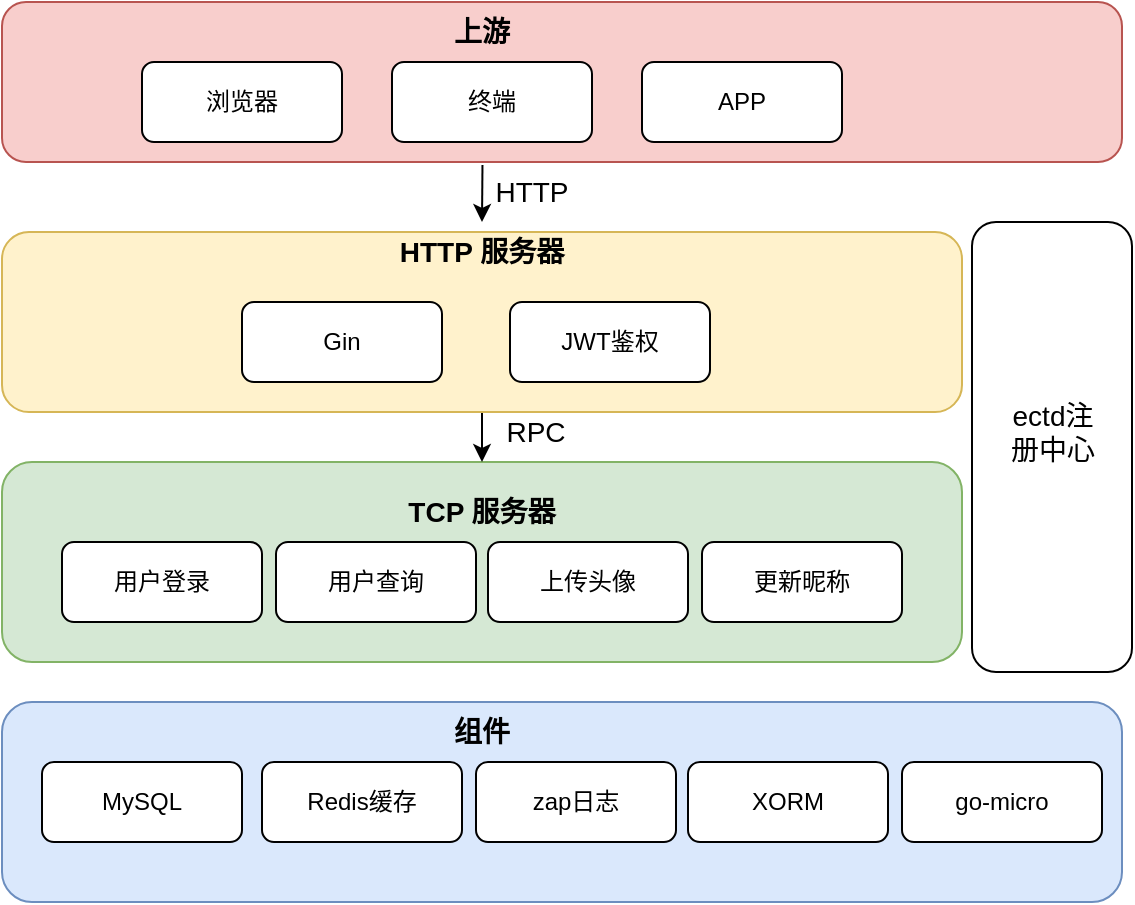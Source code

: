 <mxfile version="19.0.3" type="device"><diagram id="gTIX8Q0AkTFbKZGnc7lO" name="第 1 页"><mxGraphModel dx="1002" dy="660" grid="1" gridSize="10" guides="1" tooltips="1" connect="1" arrows="1" fold="1" page="1" pageScale="1" pageWidth="827" pageHeight="1169" math="0" shadow="0"><root><mxCell id="0"/><mxCell id="1" parent="0"/><mxCell id="1EsfG_ugcIu1I88pONsE-1" value="" style="rounded=1;whiteSpace=wrap;html=1;fillColor=#dae8fc;strokeColor=#6c8ebf;" parent="1" vertex="1"><mxGeometry x="160" y="600" width="560" height="100" as="geometry"/></mxCell><mxCell id="1EsfG_ugcIu1I88pONsE-2" value="组件" style="text;html=1;strokeColor=none;fillColor=none;align=center;verticalAlign=middle;whiteSpace=wrap;rounded=0;fontStyle=1;fontSize=14;" parent="1" vertex="1"><mxGeometry x="370" y="600" width="60" height="30" as="geometry"/></mxCell><mxCell id="1EsfG_ugcIu1I88pONsE-3" value="MySQL" style="rounded=1;whiteSpace=wrap;html=1;" parent="1" vertex="1"><mxGeometry x="180" y="630" width="100" height="40" as="geometry"/></mxCell><mxCell id="1EsfG_ugcIu1I88pONsE-4" value="Redis缓存" style="rounded=1;whiteSpace=wrap;html=1;" parent="1" vertex="1"><mxGeometry x="290" y="630" width="100" height="40" as="geometry"/></mxCell><mxCell id="1EsfG_ugcIu1I88pONsE-5" value="" style="rounded=1;whiteSpace=wrap;html=1;rotation=90;" parent="1" vertex="1"><mxGeometry x="572.5" y="432.5" width="225" height="80" as="geometry"/></mxCell><mxCell id="1EsfG_ugcIu1I88pONsE-8" value="zap日志" style="rounded=1;whiteSpace=wrap;html=1;" parent="1" vertex="1"><mxGeometry x="397" y="630" width="100" height="40" as="geometry"/></mxCell><mxCell id="1EsfG_ugcIu1I88pONsE-10" value="" style="rounded=1;whiteSpace=wrap;html=1;fillColor=#d5e8d4;strokeColor=#82b366;" parent="1" vertex="1"><mxGeometry x="160" y="480" width="480" height="100" as="geometry"/></mxCell><mxCell id="1EsfG_ugcIu1I88pONsE-11" value="用户登录" style="rounded=1;whiteSpace=wrap;html=1;" parent="1" vertex="1"><mxGeometry x="190" y="520" width="100" height="40" as="geometry"/></mxCell><mxCell id="1EsfG_ugcIu1I88pONsE-12" value="用户查询&lt;span style=&quot;color: rgba(0, 0, 0, 0); font-family: monospace; font-size: 0px; text-align: start;&quot;&gt;%3CmxGraphModel%3E%3Croot%3E%3CmxCell%20id%3D%220%22%2F%3E%3CmxCell%20id%3D%221%22%20parent%3D%220%22%2F%3E%3CmxCell%20id%3D%222%22%20value%3D%22MySQL%22%20style%3D%22rounded%3D1%3BwhiteSpace%3Dwrap%3Bhtml%3D1%3B%22%20vertex%3D%221%22%20parent%3D%221%22%3E%3CmxGeometry%20x%3D%22180%22%20y%3D%22630%22%20width%3D%22100%22%20height%3D%2240%22%20as%3D%22geometry%22%2F%3E%3C%2FmxCell%3E%3C%2Froot%3E%3C%2FmxGraphModel%3E&lt;/span&gt;" style="rounded=1;whiteSpace=wrap;html=1;" parent="1" vertex="1"><mxGeometry x="297" y="520" width="100" height="40" as="geometry"/></mxCell><mxCell id="1EsfG_ugcIu1I88pONsE-13" value="上传头像" style="rounded=1;whiteSpace=wrap;html=1;" parent="1" vertex="1"><mxGeometry x="403" y="520" width="100" height="40" as="geometry"/></mxCell><mxCell id="1EsfG_ugcIu1I88pONsE-14" value="更新昵称" style="rounded=1;whiteSpace=wrap;html=1;" parent="1" vertex="1"><mxGeometry x="510" y="520" width="100" height="40" as="geometry"/></mxCell><mxCell id="1EsfG_ugcIu1I88pONsE-18" value="TCP 服务器" style="text;html=1;strokeColor=none;fillColor=none;align=center;verticalAlign=middle;whiteSpace=wrap;rounded=0;fontStyle=1;fontSize=14;" parent="1" vertex="1"><mxGeometry x="360" y="490" width="80" height="30" as="geometry"/></mxCell><mxCell id="1EsfG_ugcIu1I88pONsE-34" style="edgeStyle=orthogonalEdgeStyle;rounded=0;orthogonalLoop=1;jettySize=auto;html=1;exitX=0.5;exitY=1;exitDx=0;exitDy=0;entryX=0.5;entryY=0;entryDx=0;entryDy=0;fontSize=14;" parent="1" source="1EsfG_ugcIu1I88pONsE-19" target="1EsfG_ugcIu1I88pONsE-10" edge="1"><mxGeometry relative="1" as="geometry"/></mxCell><mxCell id="1EsfG_ugcIu1I88pONsE-19" value="" style="rounded=1;whiteSpace=wrap;html=1;fillColor=#fff2cc;strokeColor=#d6b656;" parent="1" vertex="1"><mxGeometry x="160" y="365" width="480" height="90" as="geometry"/></mxCell><mxCell id="1EsfG_ugcIu1I88pONsE-20" value="HTTP 服务器" style="text;html=1;strokeColor=none;fillColor=none;align=center;verticalAlign=middle;whiteSpace=wrap;rounded=0;fontStyle=1;fontSize=14;" parent="1" vertex="1"><mxGeometry x="355" y="360" width="90" height="30" as="geometry"/></mxCell><mxCell id="1EsfG_ugcIu1I88pONsE-21" value="" style="rounded=1;whiteSpace=wrap;html=1;fontSize=14;fillColor=#f8cecc;strokeColor=#b85450;" parent="1" vertex="1"><mxGeometry x="160" y="250" width="560" height="80" as="geometry"/></mxCell><mxCell id="1EsfG_ugcIu1I88pONsE-23" value="上游" style="text;html=1;strokeColor=none;fillColor=none;align=center;verticalAlign=middle;whiteSpace=wrap;rounded=0;fontStyle=1;fontSize=14;" parent="1" vertex="1"><mxGeometry x="355" y="250" width="90" height="30" as="geometry"/></mxCell><mxCell id="1EsfG_ugcIu1I88pONsE-24" value="浏览器" style="rounded=1;whiteSpace=wrap;html=1;" parent="1" vertex="1"><mxGeometry x="230" y="280" width="100" height="40" as="geometry"/></mxCell><mxCell id="1EsfG_ugcIu1I88pONsE-26" value="终端" style="rounded=1;whiteSpace=wrap;html=1;" parent="1" vertex="1"><mxGeometry x="355" y="280" width="100" height="40" as="geometry"/></mxCell><mxCell id="1EsfG_ugcIu1I88pONsE-27" value="APP" style="rounded=1;whiteSpace=wrap;html=1;" parent="1" vertex="1"><mxGeometry x="480" y="280" width="100" height="40" as="geometry"/></mxCell><mxCell id="1EsfG_ugcIu1I88pONsE-35" value="RPC" style="text;html=1;strokeColor=none;fillColor=none;align=center;verticalAlign=middle;whiteSpace=wrap;rounded=0;fontSize=14;" parent="1" vertex="1"><mxGeometry x="397" y="450" width="60" height="30" as="geometry"/></mxCell><mxCell id="1EsfG_ugcIu1I88pONsE-6" value="Gin" style="rounded=1;whiteSpace=wrap;html=1;" parent="1" vertex="1"><mxGeometry x="280" y="400" width="100" height="40" as="geometry"/></mxCell><mxCell id="1EsfG_ugcIu1I88pONsE-9" value="JWT鉴权" style="rounded=1;whiteSpace=wrap;html=1;" parent="1" vertex="1"><mxGeometry x="414" y="400" width="100" height="40" as="geometry"/></mxCell><mxCell id="1EsfG_ugcIu1I88pONsE-36" value="ectd注册中心" style="text;html=1;strokeColor=none;fillColor=none;align=center;verticalAlign=middle;whiteSpace=wrap;rounded=0;fontSize=14;" parent="1" vertex="1"><mxGeometry x="662.5" y="450" width="45" height="30" as="geometry"/></mxCell><mxCell id="1EsfG_ugcIu1I88pONsE-38" value="" style="endArrow=classic;html=1;rounded=0;fontSize=14;exitX=0.429;exitY=1.019;exitDx=0;exitDy=0;exitPerimeter=0;entryX=0.5;entryY=0;entryDx=0;entryDy=0;" parent="1" source="1EsfG_ugcIu1I88pONsE-21" target="1EsfG_ugcIu1I88pONsE-20" edge="1"><mxGeometry width="50" height="50" relative="1" as="geometry"><mxPoint x="390" y="440" as="sourcePoint"/><mxPoint x="440" y="390" as="targetPoint"/></mxGeometry></mxCell><mxCell id="1EsfG_ugcIu1I88pONsE-39" value="HTTP" style="text;html=1;strokeColor=none;fillColor=none;align=center;verticalAlign=middle;whiteSpace=wrap;rounded=0;fontSize=14;" parent="1" vertex="1"><mxGeometry x="395" y="330" width="60" height="30" as="geometry"/></mxCell><mxCell id="gkD7p318qwWFJGhSu1AX-1" value="XORM" style="rounded=1;whiteSpace=wrap;html=1;" parent="1" vertex="1"><mxGeometry x="503" y="630" width="100" height="40" as="geometry"/></mxCell><mxCell id="xtYPJqkTMp8Na-Ooks9S-1" value="go-micro" style="rounded=1;whiteSpace=wrap;html=1;" vertex="1" parent="1"><mxGeometry x="610" y="630" width="100" height="40" as="geometry"/></mxCell></root></mxGraphModel></diagram></mxfile>